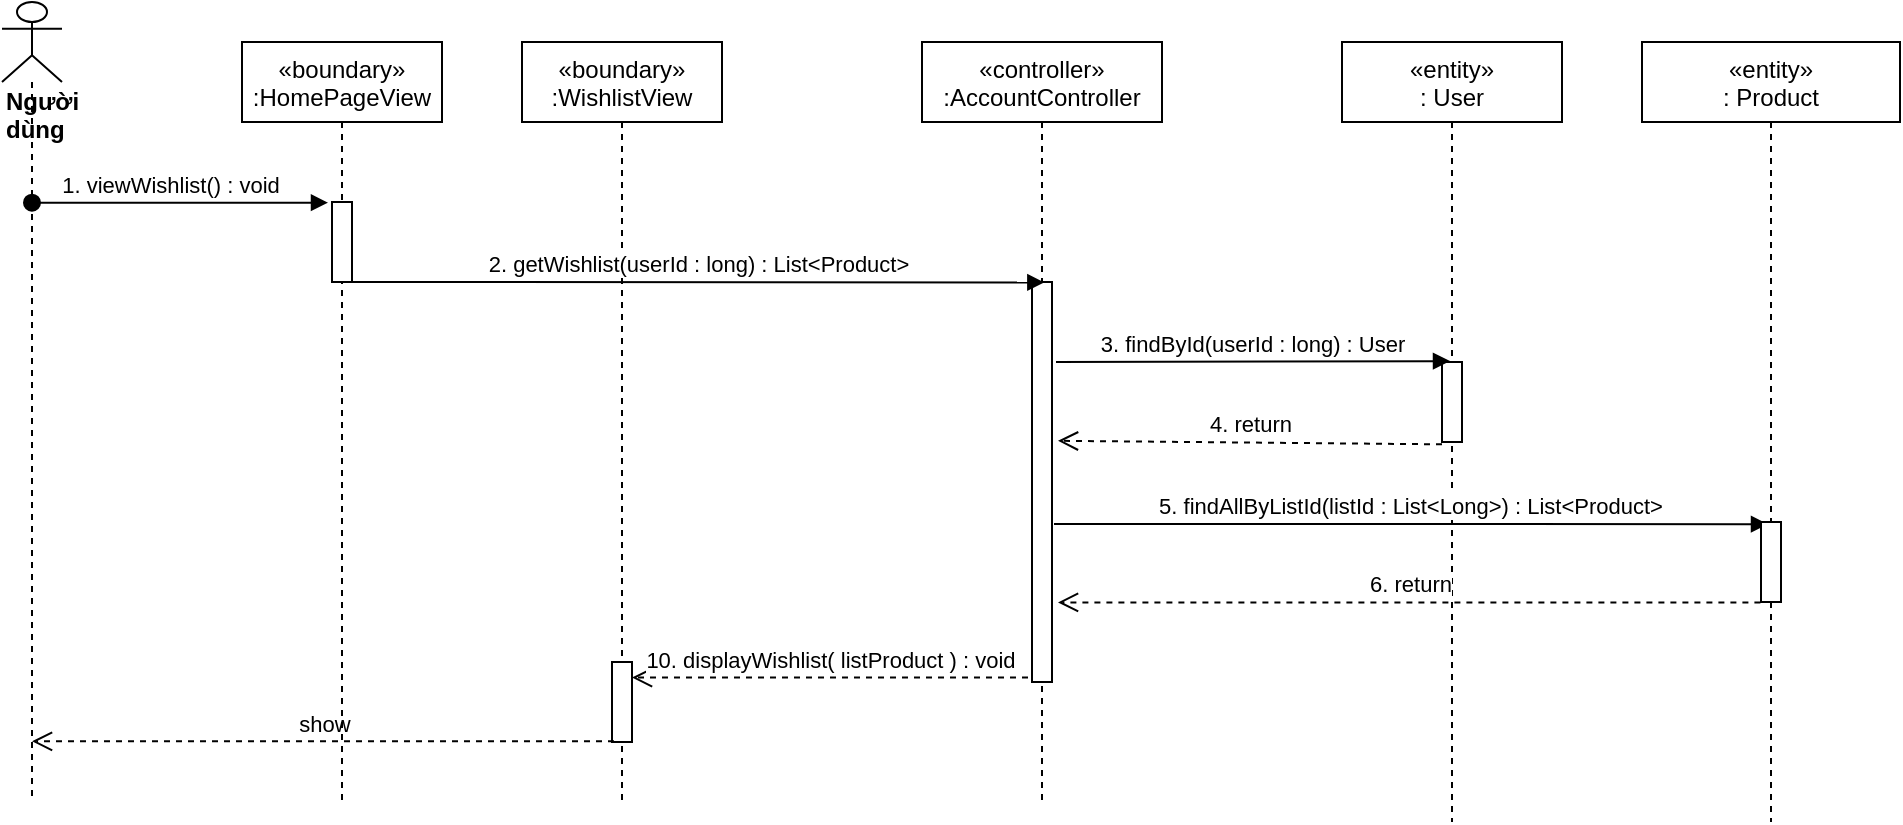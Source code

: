 <mxfile version="14.7.6" type="device"><diagram id="H1k5X4LXpPHFL1V0AyPk" name="Page-1"><mxGraphModel dx="1038" dy="521" grid="1" gridSize="10" guides="1" tooltips="1" connect="1" arrows="1" fold="1" page="1" pageScale="1" pageWidth="827" pageHeight="1169" math="0" shadow="0"><root><mxCell id="0"/><mxCell id="1" parent="0"/><mxCell id="cfn157tZw1Y4npRNo4wU-1" value="«boundary»&#10;:WishlistView" style="shape=umlLifeline;perimeter=lifelinePerimeter;container=1;collapsible=0;recursiveResize=0;rounded=0;shadow=0;strokeWidth=1;" parent="1" vertex="1"><mxGeometry x="370" y="80" width="100" height="380" as="geometry"/></mxCell><mxCell id="cfn157tZw1Y4npRNo4wU-2" value="" style="points=[];perimeter=orthogonalPerimeter;rounded=0;shadow=0;strokeWidth=1;" parent="cfn157tZw1Y4npRNo4wU-1" vertex="1"><mxGeometry x="45" y="310" width="10" height="40" as="geometry"/></mxCell><mxCell id="cfn157tZw1Y4npRNo4wU-4" value="«controller»&#10;:AccountController" style="shape=umlLifeline;perimeter=lifelinePerimeter;container=1;collapsible=0;recursiveResize=0;rounded=0;shadow=0;strokeWidth=1;" parent="1" vertex="1"><mxGeometry x="570" y="80" width="120" height="380" as="geometry"/></mxCell><mxCell id="cfn157tZw1Y4npRNo4wU-5" value="" style="points=[];perimeter=orthogonalPerimeter;rounded=0;shadow=0;strokeWidth=1;" parent="cfn157tZw1Y4npRNo4wU-4" vertex="1"><mxGeometry x="55" y="120" width="10" height="200" as="geometry"/></mxCell><mxCell id="cfn157tZw1Y4npRNo4wU-6" value="&lt;div&gt;&lt;b&gt;Người dùng&lt;/b&gt;&lt;/div&gt;" style="shape=umlLifeline;participant=umlActor;perimeter=lifelinePerimeter;whiteSpace=wrap;html=1;container=1;collapsible=0;recursiveResize=0;verticalAlign=top;spacingTop=36;outlineConnect=0;align=left;" parent="1" vertex="1"><mxGeometry x="110" y="60" width="30" height="400" as="geometry"/></mxCell><mxCell id="cfn157tZw1Y4npRNo4wU-7" value="1. viewWishlist() : void" style="verticalAlign=bottom;startArrow=oval;endArrow=block;startSize=8;shadow=0;strokeWidth=1;entryX=-0.2;entryY=0.008;entryDx=0;entryDy=0;entryPerimeter=0;" parent="1" source="cfn157tZw1Y4npRNo4wU-6" target="Uj-bI4GGaeMd9mfo6XZ4-2" edge="1"><mxGeometry x="-0.06" relative="1" as="geometry"><mxPoint x="100" y="170" as="sourcePoint"/><mxPoint as="offset"/></mxGeometry></mxCell><mxCell id="cfn157tZw1Y4npRNo4wU-10" value="2. getWishlist(userId : long) : List&amp;lt;Product&amp;gt;" style="html=1;verticalAlign=bottom;endArrow=block;entryX=0.617;entryY=0.001;entryDx=0;entryDy=0;entryPerimeter=0;" parent="1" source="Uj-bI4GGaeMd9mfo6XZ4-2" target="cfn157tZw1Y4npRNo4wU-5" edge="1"><mxGeometry width="80" relative="1" as="geometry"><mxPoint x="320" y="248" as="sourcePoint"/><mxPoint x="500" y="210" as="targetPoint"/></mxGeometry></mxCell><mxCell id="cfn157tZw1Y4npRNo4wU-14" value="«entity»&#10;: User" style="shape=umlLifeline;perimeter=lifelinePerimeter;container=1;collapsible=0;recursiveResize=0;rounded=0;shadow=0;strokeWidth=1;" parent="1" vertex="1"><mxGeometry x="780" y="80" width="110" height="390" as="geometry"/></mxCell><mxCell id="cfn157tZw1Y4npRNo4wU-15" value="" style="points=[];perimeter=orthogonalPerimeter;rounded=0;shadow=0;strokeWidth=1;" parent="cfn157tZw1Y4npRNo4wU-14" vertex="1"><mxGeometry x="50" y="160" width="10" height="40" as="geometry"/></mxCell><mxCell id="cfn157tZw1Y4npRNo4wU-16" value="5. findAllByListId(listId : List&amp;lt;Long&amp;gt;) : List&amp;lt;Product&amp;gt;" style="html=1;verticalAlign=bottom;endArrow=block;entryX=0.35;entryY=0.027;entryDx=0;entryDy=0;entryPerimeter=0;" parent="1" target="cfn157tZw1Y4npRNo4wU-23" edge="1"><mxGeometry width="80" relative="1" as="geometry"><mxPoint x="636" y="321" as="sourcePoint"/><mxPoint x="1270" y="308" as="targetPoint"/></mxGeometry></mxCell><mxCell id="cfn157tZw1Y4npRNo4wU-17" value="6. return" style="html=1;verticalAlign=bottom;endArrow=open;dashed=1;endSize=8;exitX=-0.03;exitY=1.005;exitDx=0;exitDy=0;exitPerimeter=0;entryX=1.3;entryY=0.801;entryDx=0;entryDy=0;entryPerimeter=0;" parent="1" source="cfn157tZw1Y4npRNo4wU-23" edge="1" target="cfn157tZw1Y4npRNo4wU-5"><mxGeometry relative="1" as="geometry"><mxPoint x="1120" y="329" as="sourcePoint"/><mxPoint x="650" y="357" as="targetPoint"/></mxGeometry></mxCell><mxCell id="cfn157tZw1Y4npRNo4wU-18" value="3. findById(userId : long) : User" style="html=1;verticalAlign=bottom;endArrow=block;entryX=0.4;entryY=-0.011;entryDx=0;entryDy=0;entryPerimeter=0;" parent="1" target="cfn157tZw1Y4npRNo4wU-15" edge="1"><mxGeometry width="80" relative="1" as="geometry"><mxPoint x="637" y="240" as="sourcePoint"/><mxPoint x="870" y="240" as="targetPoint"/></mxGeometry></mxCell><mxCell id="cfn157tZw1Y4npRNo4wU-19" value="4. return" style="html=1;verticalAlign=bottom;endArrow=open;dashed=1;endSize=8;exitX=0;exitY=1.029;exitDx=0;exitDy=0;exitPerimeter=0;entryX=1.3;entryY=0.397;entryDx=0;entryDy=0;entryPerimeter=0;" parent="1" source="cfn157tZw1Y4npRNo4wU-15" target="cfn157tZw1Y4npRNo4wU-5" edge="1"><mxGeometry relative="1" as="geometry"><mxPoint x="1100" y="272" as="sourcePoint"/><mxPoint x="897" y="273.06" as="targetPoint"/></mxGeometry></mxCell><mxCell id="cfn157tZw1Y4npRNo4wU-22" value="«entity»&#10;: Product" style="shape=umlLifeline;perimeter=lifelinePerimeter;container=1;collapsible=0;recursiveResize=0;rounded=0;shadow=0;strokeWidth=1;" parent="1" vertex="1"><mxGeometry x="930" y="80" width="129" height="390" as="geometry"/></mxCell><mxCell id="cfn157tZw1Y4npRNo4wU-23" value="" style="points=[];perimeter=orthogonalPerimeter;rounded=0;shadow=0;strokeWidth=1;" parent="cfn157tZw1Y4npRNo4wU-22" vertex="1"><mxGeometry x="59.5" y="240" width="10" height="40" as="geometry"/></mxCell><mxCell id="xKuWhfzv7lUCFMb9PKLV-1" value="&lt;span style=&quot;font-family: &amp;#34;helvetica&amp;#34;&quot;&gt;10. displayWishlist( listProduct ) : void&lt;/span&gt;" style="html=1;verticalAlign=bottom;endArrow=open;dashed=1;endSize=8;exitX=-0.2;exitY=0.989;exitDx=0;exitDy=0;exitPerimeter=0;" parent="1" source="cfn157tZw1Y4npRNo4wU-5" target="cfn157tZw1Y4npRNo4wU-2" edge="1"><mxGeometry relative="1" as="geometry"><mxPoint x="530" y="220" as="sourcePoint"/><mxPoint x="450" y="220" as="targetPoint"/></mxGeometry></mxCell><mxCell id="xKuWhfzv7lUCFMb9PKLV-2" value="&lt;span style=&quot;color: rgb(0 , 0 , 0) ; font-family: &amp;#34;helvetica&amp;#34; ; font-size: 11px ; font-style: normal ; font-weight: 400 ; letter-spacing: normal ; text-align: center ; text-indent: 0px ; text-transform: none ; word-spacing: 0px ; background-color: rgb(255 , 255 , 255) ; display: inline ; float: none&quot;&gt;show&lt;/span&gt;" style="html=1;verticalAlign=bottom;endArrow=open;dashed=1;endSize=8;exitX=0.1;exitY=0.992;exitDx=0;exitDy=0;exitPerimeter=0;" parent="1" source="cfn157tZw1Y4npRNo4wU-2" target="cfn157tZw1Y4npRNo4wU-6" edge="1"><mxGeometry relative="1" as="geometry"><mxPoint x="530" y="320" as="sourcePoint"/><mxPoint x="450" y="320" as="targetPoint"/></mxGeometry></mxCell><mxCell id="Uj-bI4GGaeMd9mfo6XZ4-1" value="«boundary»&#10;:HomePageView" style="shape=umlLifeline;perimeter=lifelinePerimeter;container=1;collapsible=0;recursiveResize=0;rounded=0;shadow=0;strokeWidth=1;" parent="1" vertex="1"><mxGeometry x="230" y="80" width="100" height="380" as="geometry"/></mxCell><mxCell id="Uj-bI4GGaeMd9mfo6XZ4-2" value="" style="points=[];perimeter=orthogonalPerimeter;rounded=0;shadow=0;strokeWidth=1;" parent="Uj-bI4GGaeMd9mfo6XZ4-1" vertex="1"><mxGeometry x="45" y="80" width="10" height="40" as="geometry"/></mxCell></root></mxGraphModel></diagram></mxfile>